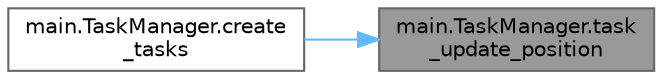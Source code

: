 digraph "main.TaskManager.task_update_position"
{
 // LATEX_PDF_SIZE
  bgcolor="transparent";
  edge [fontname=Helvetica,fontsize=10,labelfontname=Helvetica,labelfontsize=10];
  node [fontname=Helvetica,fontsize=10,shape=box,height=0.2,width=0.4];
  rankdir="RL";
  Node1 [id="Node000001",label="main.TaskManager.task\l_update_position",height=0.2,width=0.4,color="gray40", fillcolor="grey60", style="filled", fontcolor="black",tooltip=" "];
  Node1 -> Node2 [id="edge1_Node000001_Node000002",dir="back",color="steelblue1",style="solid",tooltip=" "];
  Node2 [id="Node000002",label="main.TaskManager.create\l_tasks",height=0.2,width=0.4,color="grey40", fillcolor="white", style="filled",URL="$classmain_1_1_task_manager.html#a975203972b7a4e3aede570c700044359",tooltip=" "];
}
